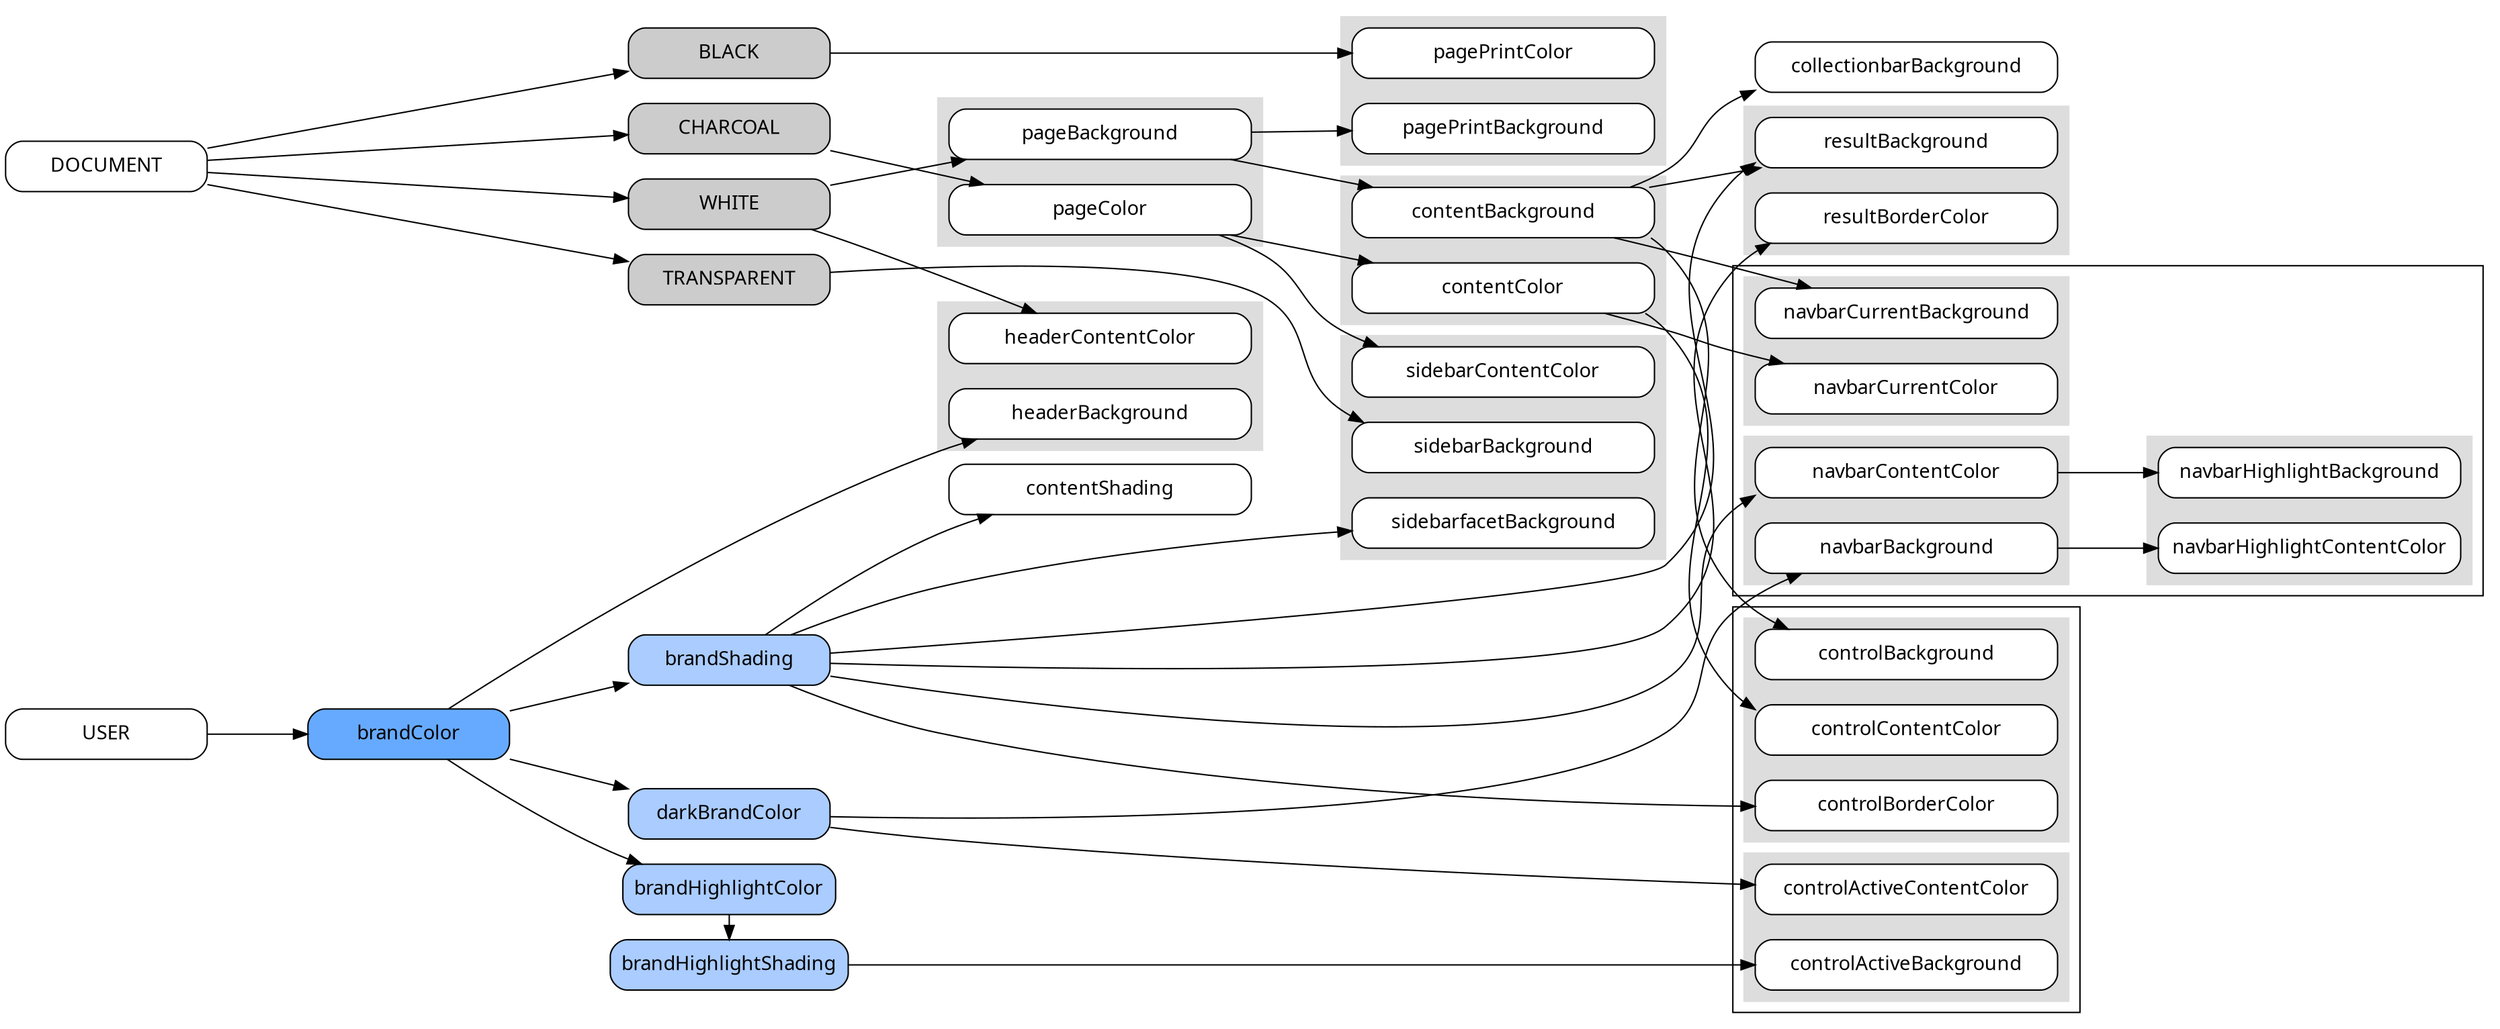 
digraph {

#######################################
# make the layout not suck

rankdir=LR
ranksep=1
node [style="rounded,filled",fillcolor="#ffffff",
	shape="box",fontname="sans",width="3"]

{	# sources of decisions
	rank=same
	node [width=2]
	DOCUMENT
	USER
}

{	# "user supplied" node fill
	node [fillcolor="#66aaff"]
	node [width=2]
	brandColor
}

{	rank=same
	node [width=2]
	# "derived" node fill
	node [fillcolor="#aaccff"]
	brandShading
	darkBrandColor
	brandHighlightColor
	brandHighlightShading
	# "explicit" node fill
	node [fillcolor="#cccccc"]
	BLACK, CHARCOAL, WHITE, TRANSPARENT
}

#######################################
# origin colours

USER -> brandColor
brandColor -> darkBrandColor
brandColor -> brandShading

brandColor -> brandHighlightColor
brandHighlightColor -> brandHighlightShading

DOCUMENT -> CHARCOAL
DOCUMENT -> WHITE
DOCUMENT -> BLACK
DOCUMENT -> TRANSPARENT

#######################################
# default page colours

CHARCOAL -> pageColor
WHITE -> pageBackground
BLACK -> pagePrintColor
pageBackground -> pagePrintBackground

pageBackground -> contentBackground
pageColor -> contentColor

brandShading -> contentShading

subgraph cluster_1 { style=filled;color="#dddddd"
	pageColor
	pageBackground
}
subgraph cluster_2 { style=filled;color="#dddddd"
	pagePrintColor
	pagePrintBackground
}
subgraph cluster_3 { style=filled;color="#dddddd"
	contentColor
	contentBackground
}

#######################################
# colours of controls (buttons etc)

contentBackground -> controlBackground
contentColor -> controlContentColor
brandHighlightShading -> controlActiveBackground
darkBrandColor -> controlActiveContentColor

brandShading -> controlBorderColor

subgraph cluster_4 {
	subgraph cluster_4a {
		style=filled;color="#dddddd"
		controlContentColor
		controlBorderColor
		controlBackground
	}
	subgraph cluster_4b {
		style=filled;color="#dddddd"
		controlActiveContentColor
		controlActiveBackground
	}
}

#######################################
# header colours

brandColor -> headerBackground
WHITE -> headerContentColor

subgraph cluster_6 { style=filled;color="#dddddd"
	headerContentColor
	headerBackground
}

#######################################
# navbar colours

darkBrandColor -> navbarBackground
brandShading -> navbarContentColor
navbarContentColor -> navbarHighlightBackground
navbarBackground -> navbarHighlightContentColor
contentBackground -> navbarCurrentBackground
contentColor -> navbarCurrentColor

subgraph cluster_7 {
	subgraph cluster_7a { style=filled;color="#dddddd"
		navbarContentColor
		navbarBackground
	}
	subgraph cluster_7b { style=filled;color="#dddddd"
		navbarHighlightContentColor
		navbarHighlightBackground
	}
	subgraph cluster_7c { style=filled;color="#dddddd"
		navbarCurrentColor
		navbarCurrentBackground
	}
}

#######################################
# collection bar/sidebar/results colours

# brandShading -> collectionbarBackground
contentBackground -> collectionbarBackground

TRANSPARENT -> sidebarBackground
pageColor -> sidebarContentColor
brandShading -> sidebarfacetBackground

brandShading -> resultBackground
contentBackground -> resultBackground

brandShading -> resultBorderColor

subgraph cluster_10 { style=filled;color="#dddddd"
	sidebarContentColor
	sidebarBackground
	sidebarfacetBackground
}

subgraph cluster_11 { style=filled;color="#dddddd"
	resultBackground
	resultBorderColor
}
















}
